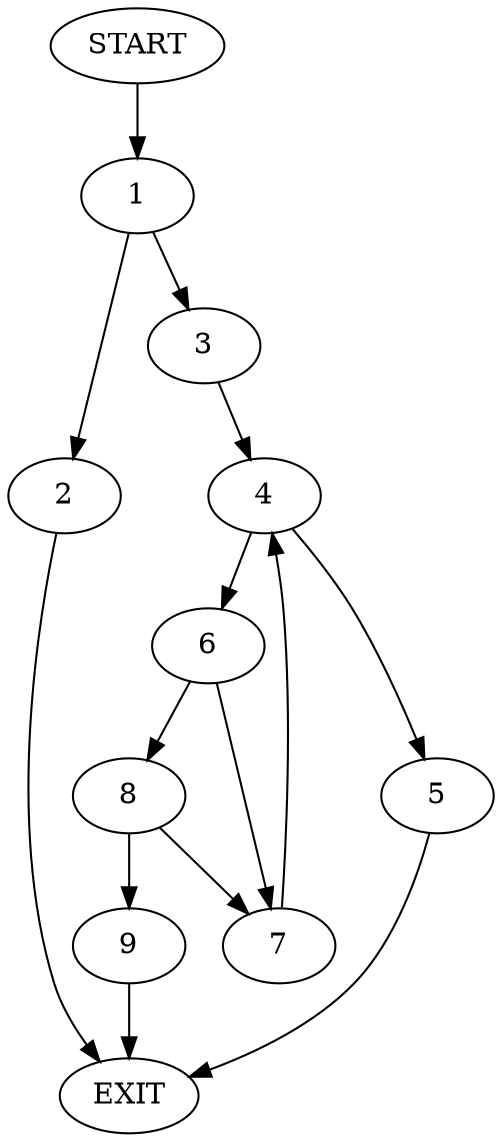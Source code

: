 digraph {
0 [label="START"]
10 [label="EXIT"]
0 -> 1
1 -> 2
1 -> 3
2 -> 10
3 -> 4
4 -> 5
4 -> 6
5 -> 10
6 -> 7
6 -> 8
8 -> 7
8 -> 9
7 -> 4
9 -> 10
}
